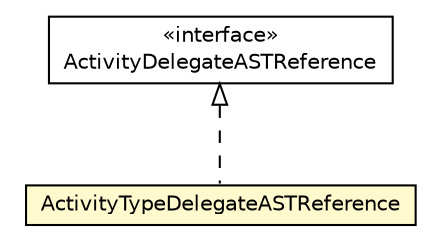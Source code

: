 #!/usr/local/bin/dot
#
# Class diagram 
# Generated by UMLGraph version 5.1 (http://www.umlgraph.org/)
#

digraph G {
	edge [fontname="Helvetica",fontsize=10,labelfontname="Helvetica",labelfontsize=10];
	node [fontname="Helvetica",fontsize=10,shape=plaintext];
	nodesep=0.25;
	ranksep=0.5;
	// org.androidtransfuse.gen.componentBuilder.ActivityDelegateASTReference
	c150201 [label=<<table title="org.androidtransfuse.gen.componentBuilder.ActivityDelegateASTReference" border="0" cellborder="1" cellspacing="0" cellpadding="2" port="p" href="./ActivityDelegateASTReference.html">
		<tr><td><table border="0" cellspacing="0" cellpadding="1">
<tr><td align="center" balign="center"> &#171;interface&#187; </td></tr>
<tr><td align="center" balign="center"> ActivityDelegateASTReference </td></tr>
		</table></td></tr>
		</table>>, fontname="Helvetica", fontcolor="black", fontsize=10.0];
	// org.androidtransfuse.gen.componentBuilder.ActivityTypeDelegateASTReference
	c150204 [label=<<table title="org.androidtransfuse.gen.componentBuilder.ActivityTypeDelegateASTReference" border="0" cellborder="1" cellspacing="0" cellpadding="2" port="p" bgcolor="lemonChiffon" href="./ActivityTypeDelegateASTReference.html">
		<tr><td><table border="0" cellspacing="0" cellpadding="1">
<tr><td align="center" balign="center"> ActivityTypeDelegateASTReference </td></tr>
		</table></td></tr>
		</table>>, fontname="Helvetica", fontcolor="black", fontsize=10.0];
	//org.androidtransfuse.gen.componentBuilder.ActivityTypeDelegateASTReference implements org.androidtransfuse.gen.componentBuilder.ActivityDelegateASTReference
	c150201:p -> c150204:p [dir=back,arrowtail=empty,style=dashed];
}

